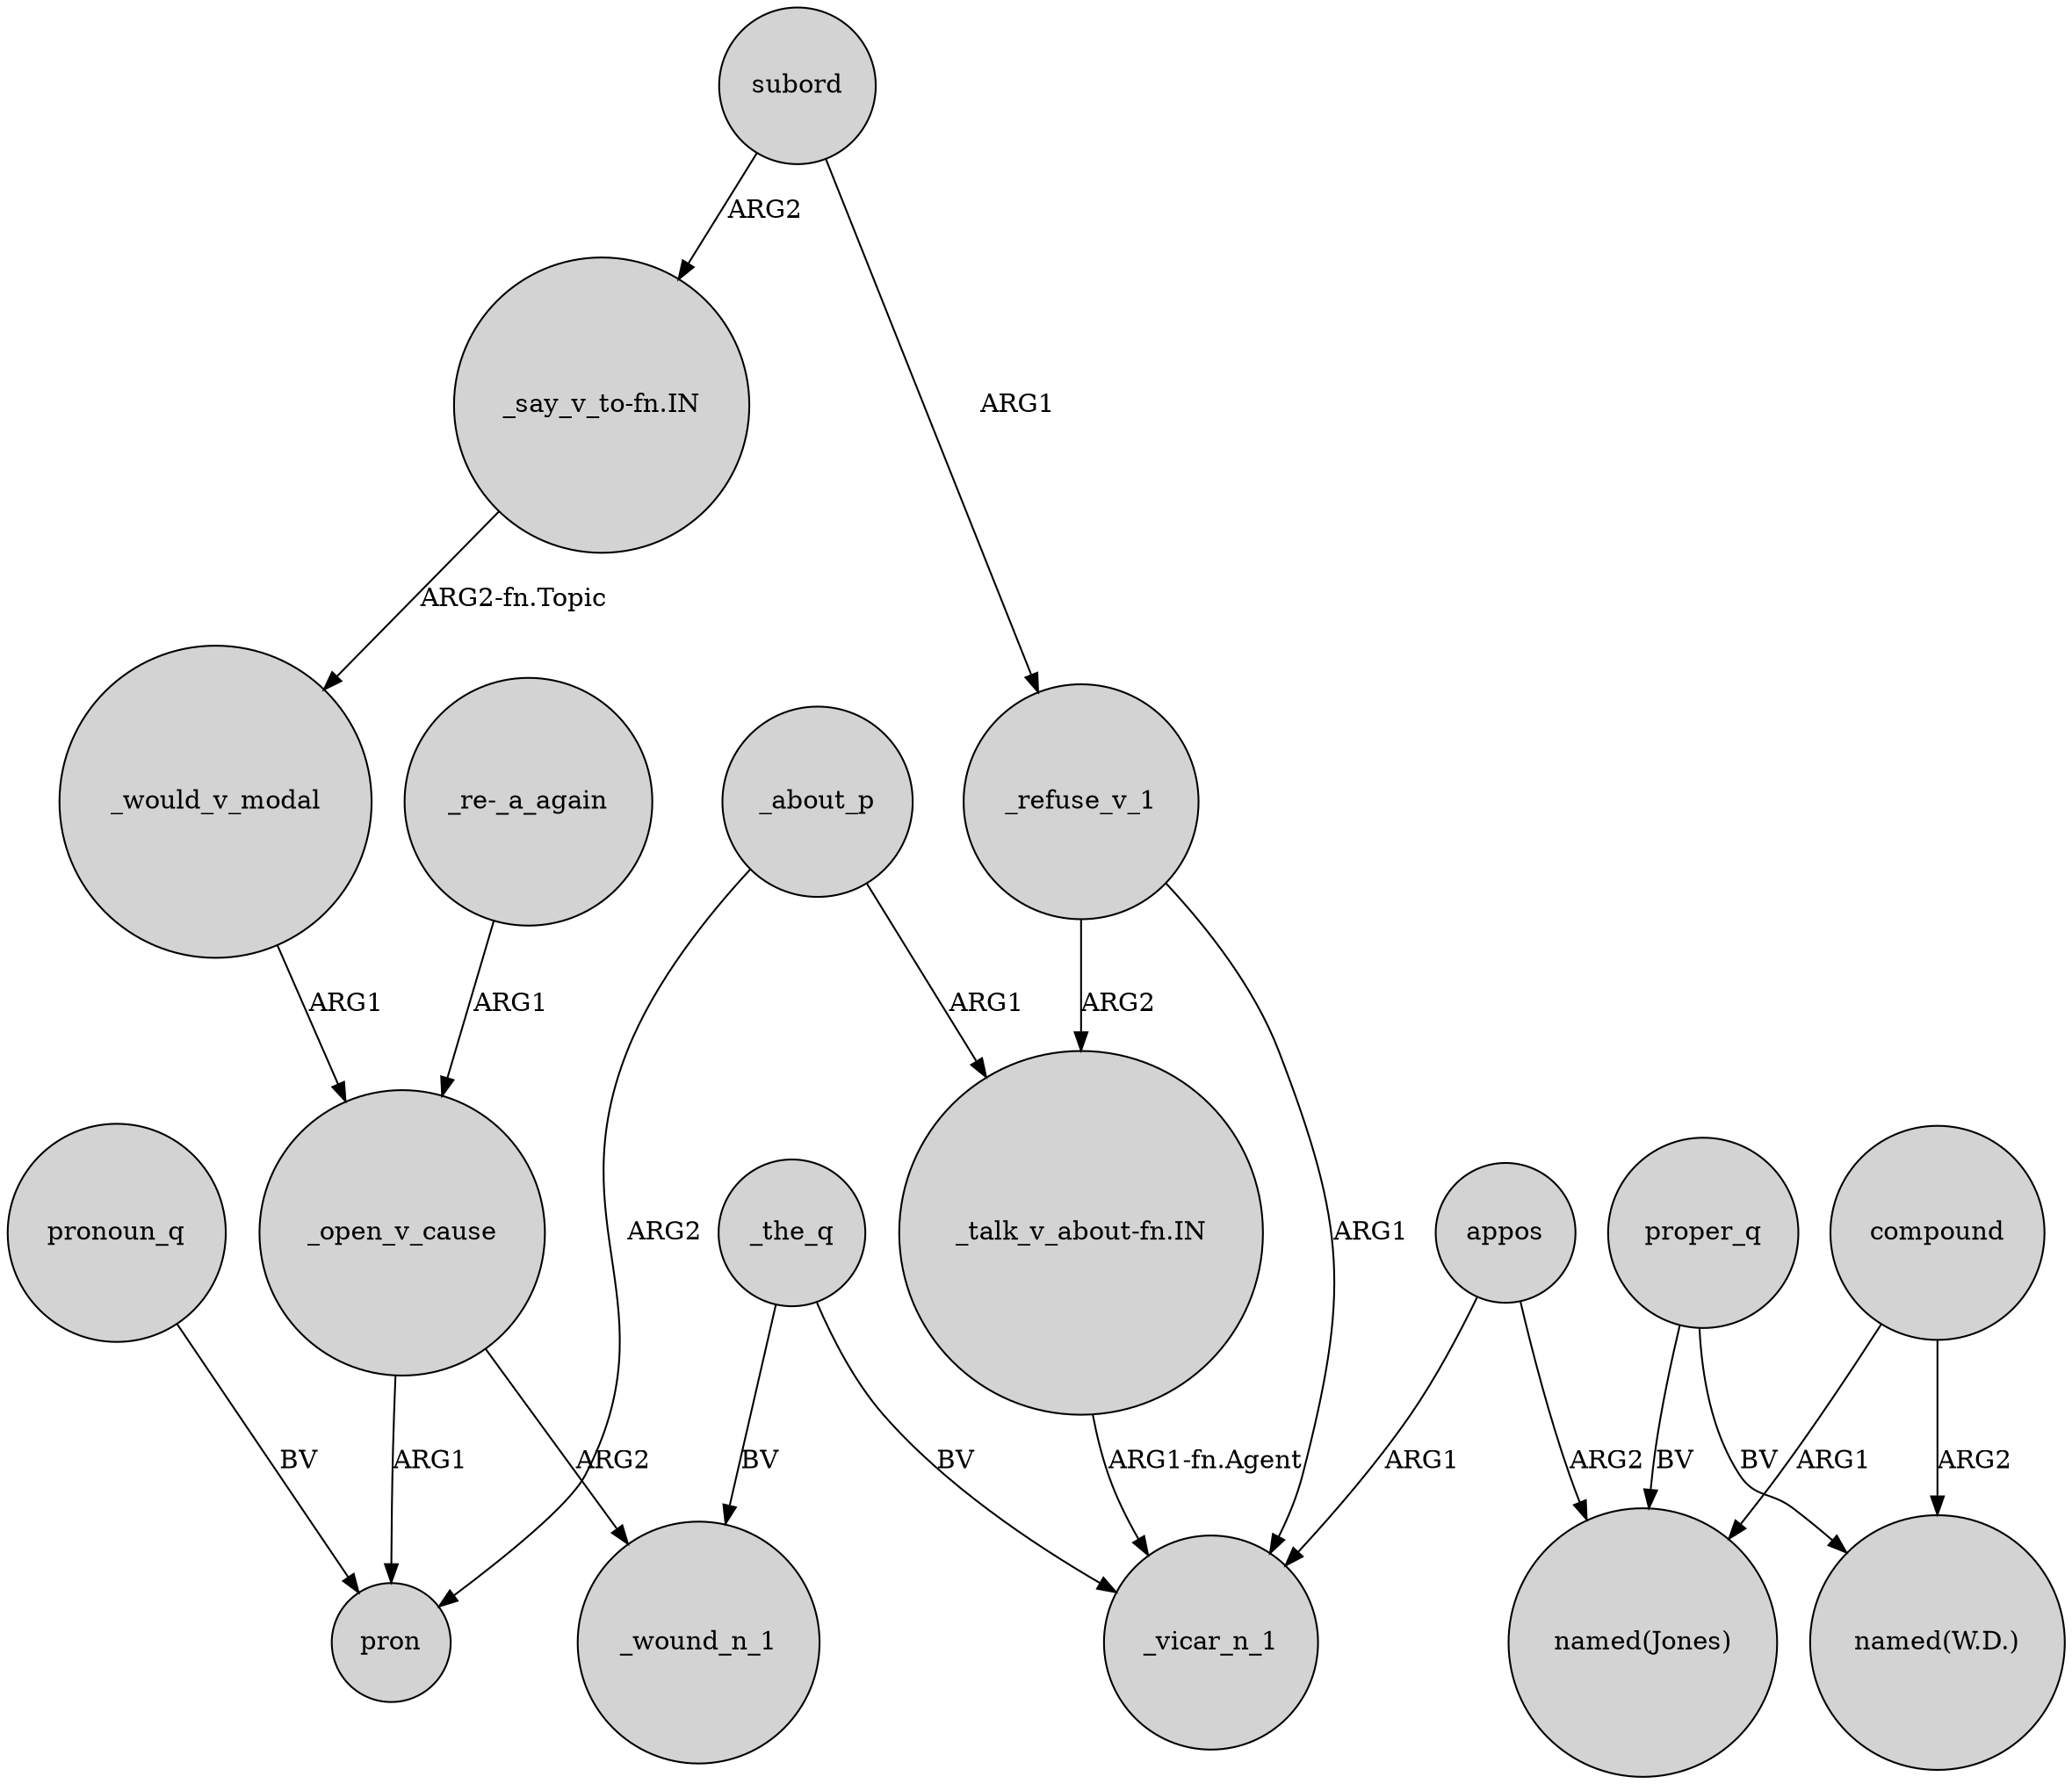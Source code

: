 digraph {
	node [shape=circle style=filled]
	"_say_v_to-fn.IN" -> _would_v_modal [label="ARG2-fn.Topic"]
	_about_p -> "_talk_v_about-fn.IN" [label=ARG1]
	_refuse_v_1 -> _vicar_n_1 [label=ARG1]
	_refuse_v_1 -> "_talk_v_about-fn.IN" [label=ARG2]
	_open_v_cause -> pron [label=ARG1]
	_the_q -> _wound_n_1 [label=BV]
	subord -> _refuse_v_1 [label=ARG1]
	_about_p -> pron [label=ARG2]
	proper_q -> "named(W.D.)" [label=BV]
	"_talk_v_about-fn.IN" -> _vicar_n_1 [label="ARG1-fn.Agent"]
	"_re-_a_again" -> _open_v_cause [label=ARG1]
	pronoun_q -> pron [label=BV]
	subord -> "_say_v_to-fn.IN" [label=ARG2]
	proper_q -> "named(Jones)" [label=BV]
	appos -> _vicar_n_1 [label=ARG1]
	appos -> "named(Jones)" [label=ARG2]
	_the_q -> _vicar_n_1 [label=BV]
	compound -> "named(Jones)" [label=ARG1]
	_would_v_modal -> _open_v_cause [label=ARG1]
	_open_v_cause -> _wound_n_1 [label=ARG2]
	compound -> "named(W.D.)" [label=ARG2]
}
